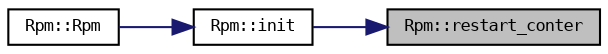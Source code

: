digraph "Rpm::restart_conter"
{
 // LATEX_PDF_SIZE
  bgcolor="transparent";
  edge [fontname="DejaVuSansMono",fontsize="8",labelfontname="DejaVuSansMono",labelfontsize="8"];
  node [fontname="DejaVuSansMono",fontsize="8",shape=record];
  rankdir="RL";
  Node1 [label="Rpm::restart_conter",height=0.2,width=0.4,color="black", fillcolor="grey75", style="filled", fontcolor="black",tooltip=" "];
  Node1 -> Node2 [dir="back",color="midnightblue",fontsize="8",style="solid",fontname="DejaVuSansMono"];
  Node2 [label="Rpm::init",height=0.2,width=0.4,color="black",URL="$classRpm.html#ac6a52231cd6967bd6c565615638cc50c",tooltip=" "];
  Node2 -> Node3 [dir="back",color="midnightblue",fontsize="8",style="solid",fontname="DejaVuSansMono"];
  Node3 [label="Rpm::Rpm",height=0.2,width=0.4,color="black",URL="$classRpm.html#a121340fc34d14d36ec48bef0b38909f1",tooltip=" "];
}
